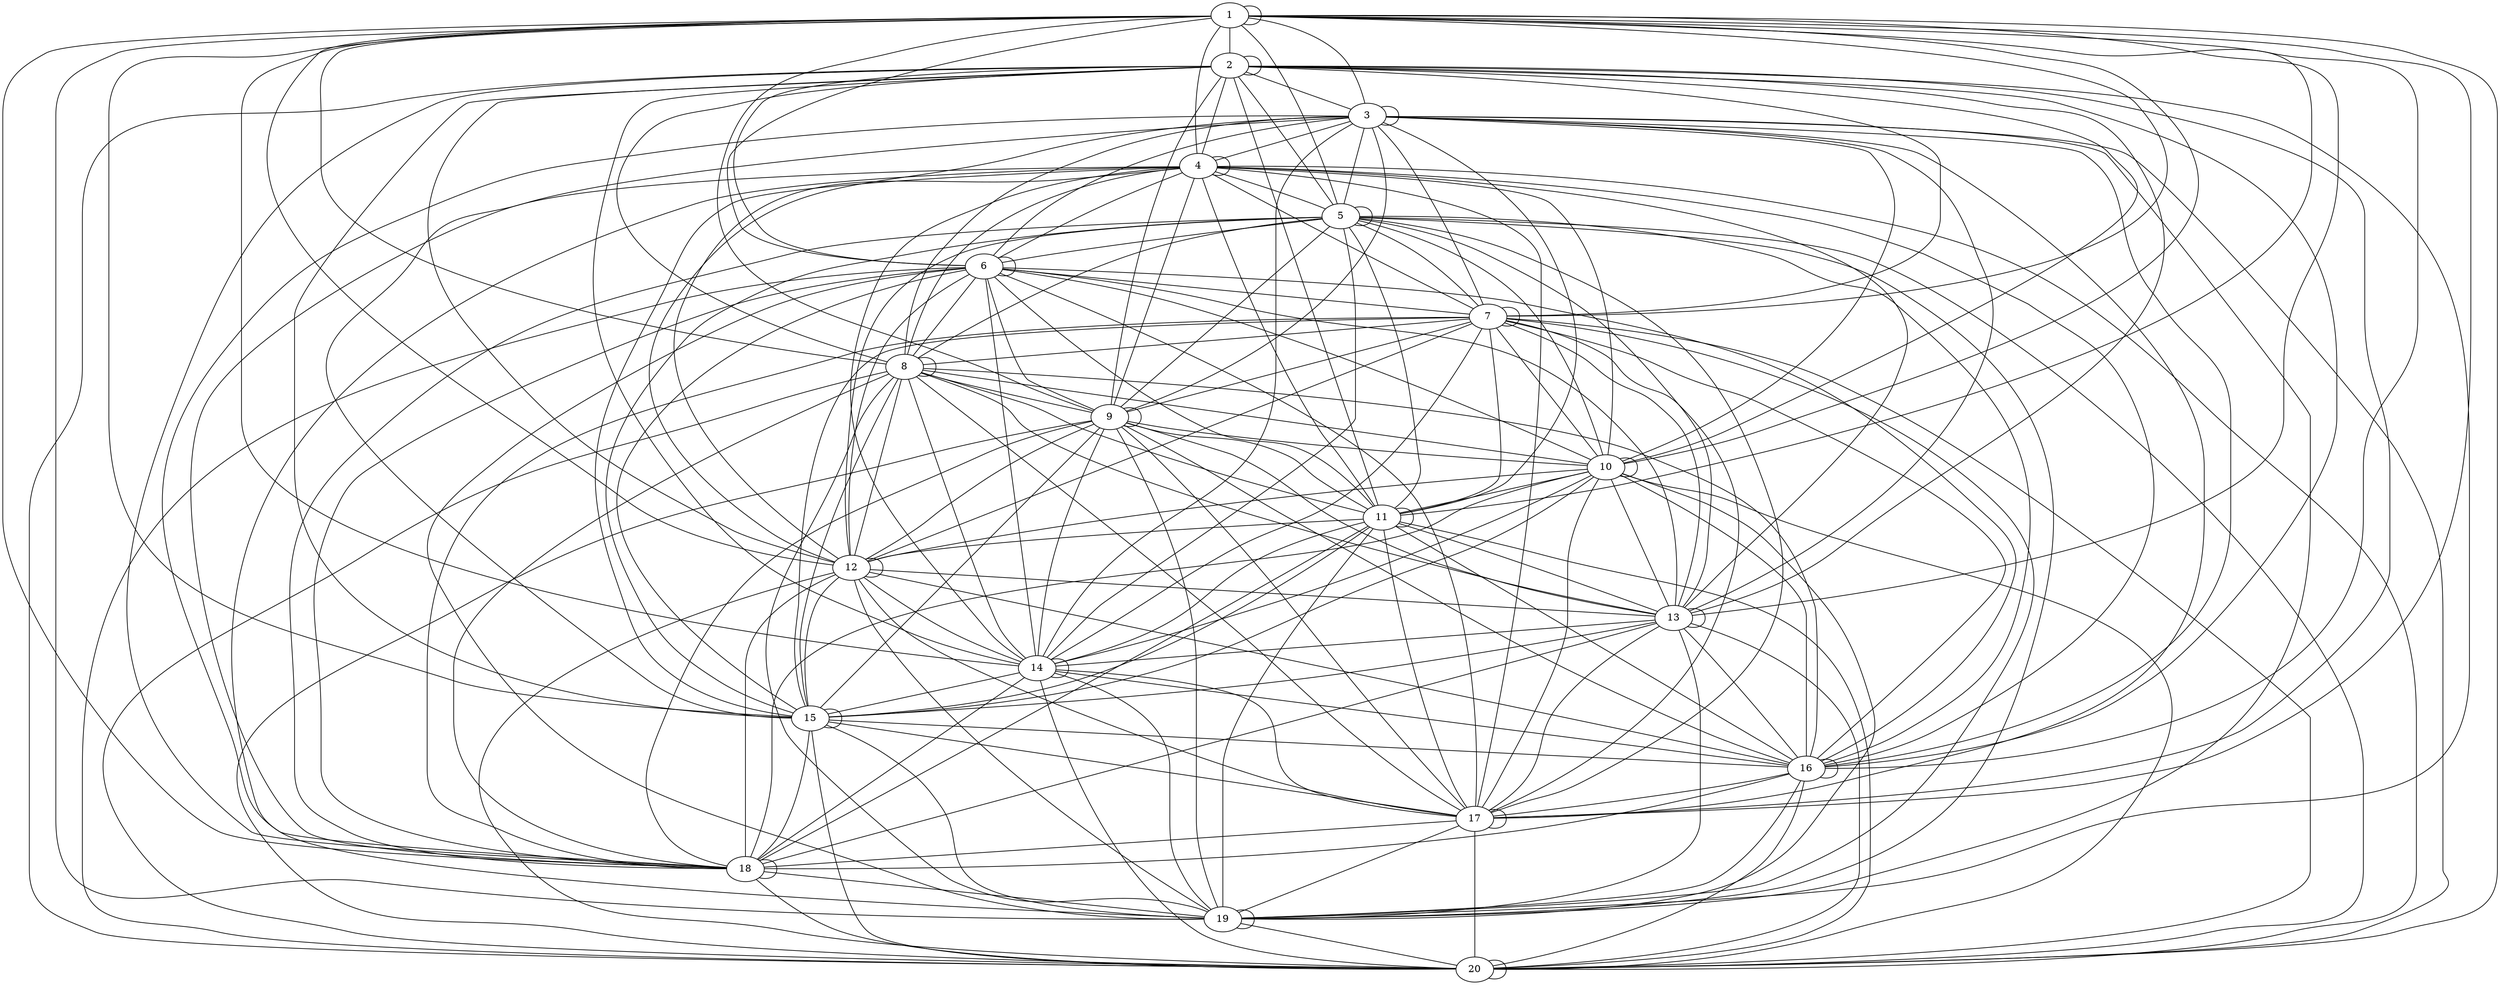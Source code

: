 graph  {
1 [host_bandwidth_down="10 Mbit", host_bandwidth_up="10 Mbit"];
2 [host_bandwidth_down="10 Mbit", host_bandwidth_up="10 Mbit"];
3 [host_bandwidth_down="10 Mbit", host_bandwidth_up="10 Mbit"];
4 [host_bandwidth_down="10 Mbit", host_bandwidth_up="10 Mbit"];
5 [host_bandwidth_down="10 Mbit", host_bandwidth_up="10 Mbit"];
6 [host_bandwidth_down="10 Mbit", host_bandwidth_up="10 Mbit"];
7 [host_bandwidth_down="10 Mbit", host_bandwidth_up="10 Mbit"];
8 [host_bandwidth_down="10 Mbit", host_bandwidth_up="10 Mbit"];
9 [host_bandwidth_down="10 Mbit", host_bandwidth_up="10 Mbit"];
10 [host_bandwidth_down="10 Mbit", host_bandwidth_up="10 Mbit"];
11 [host_bandwidth_down="10 Mbit", host_bandwidth_up="10 Mbit"];
12 [host_bandwidth_down="10 Mbit", host_bandwidth_up="10 Mbit"];
13 [host_bandwidth_down="10 Mbit", host_bandwidth_up="10 Mbit"];
14 [host_bandwidth_down="10 Mbit", host_bandwidth_up="10 Mbit"];
15 [host_bandwidth_down="10 Mbit", host_bandwidth_up="10 Mbit"];
16 [host_bandwidth_down="10 Mbit", host_bandwidth_up="10 Mbit"];
17 [host_bandwidth_down="10 Mbit", host_bandwidth_up="10 Mbit"];
18 [host_bandwidth_down="10 Mbit", host_bandwidth_up="10 Mbit"];
19 [host_bandwidth_down="10 Mbit", host_bandwidth_up="10 Mbit"];
20 [host_bandwidth_down="10 Mbit", host_bandwidth_up="10 Mbit"];
1 -- 1  [latency="10 ms", packet_loss="0.0", weight=0];
1 -- 2  [latency="10 ms", packet_loss="0.0", weight=1];
1 -- 3  [latency="10 ms", packet_loss="0.0", weight=1];
1 -- 4  [latency="10 ms", packet_loss="0.0", weight=1];
1 -- 5  [latency="10 ms", packet_loss="0.0", weight=1];
1 -- 6  [latency="10 ms", packet_loss="0.0", weight=1];
1 -- 7  [latency="10 ms", packet_loss="0.0", weight=1];
1 -- 8  [latency="10 ms", packet_loss="0.0", weight=1];
1 -- 9  [latency="10 ms", packet_loss="0.0", weight=1];
1 -- 10  [latency="10 ms", packet_loss="0.0", weight=1];
1 -- 11  [latency="10 ms", packet_loss="0.0", weight=1];
1 -- 12  [latency="10 ms", packet_loss="0.0", weight=1];
1 -- 13  [latency="10 ms", packet_loss="0.0", weight=1];
1 -- 14  [latency="10 ms", packet_loss="0.0", weight=1];
1 -- 15  [latency="10 ms", packet_loss="0.0", weight=1];
1 -- 16  [latency="10 ms", packet_loss="0.0", weight=1];
1 -- 17  [latency="10 ms", packet_loss="0.0", weight=1];
1 -- 18  [latency="10 ms", packet_loss="0.0", weight=1];
1 -- 19  [latency="10 ms", packet_loss="0.0", weight=1];
1 -- 20  [latency="10 ms", packet_loss="0.0", weight=1];
2 -- 2  [latency="10 ms", packet_loss="0.0", weight=0];
2 -- 3  [latency="10 ms", packet_loss="0.0", weight=1];
2 -- 4  [latency="10 ms", packet_loss="0.0", weight=1];
2 -- 5  [latency="10 ms", packet_loss="0.0", weight=1];
2 -- 6  [latency="10 ms", packet_loss="0.0", weight=1];
2 -- 7  [latency="10 ms", packet_loss="0.0", weight=1];
2 -- 8  [latency="10 ms", packet_loss="0.0", weight=1];
2 -- 9  [latency="10 ms", packet_loss="0.0", weight=1];
2 -- 10  [latency="10 ms", packet_loss="0.0", weight=1];
2 -- 11  [latency="10 ms", packet_loss="0.0", weight=1];
2 -- 12  [latency="10 ms", packet_loss="0.0", weight=1];
2 -- 13  [latency="10 ms", packet_loss="0.0", weight=1];
2 -- 14  [latency="10 ms", packet_loss="0.0", weight=1];
2 -- 15  [latency="10 ms", packet_loss="0.0", weight=1];
2 -- 16  [latency="10 ms", packet_loss="0.0", weight=1];
2 -- 17  [latency="10 ms", packet_loss="0.0", weight=1];
2 -- 18  [latency="10 ms", packet_loss="0.0", weight=1];
2 -- 19  [latency="10 ms", packet_loss="0.0", weight=1];
2 -- 20  [latency="10 ms", packet_loss="0.0", weight=1];
3 -- 3  [latency="10 ms", packet_loss="0.0", weight=0];
3 -- 4  [latency="10 ms", packet_loss="0.0", weight=1];
3 -- 5  [latency="10 ms", packet_loss="0.0", weight=1];
3 -- 6  [latency="10 ms", packet_loss="0.0", weight=1];
3 -- 7  [latency="10 ms", packet_loss="0.0", weight=1];
3 -- 8  [latency="10 ms", packet_loss="0.0", weight=1];
3 -- 9  [latency="10 ms", packet_loss="0.0", weight=1];
3 -- 10  [latency="10 ms", packet_loss="0.0", weight=1];
3 -- 11  [latency="10 ms", packet_loss="0.0", weight=1];
3 -- 12  [latency="10 ms", packet_loss="0.0", weight=1];
3 -- 13  [latency="10 ms", packet_loss="0.0", weight=1];
3 -- 14  [latency="10 ms", packet_loss="0.0", weight=1];
3 -- 15  [latency="10 ms", packet_loss="0.0", weight=1];
3 -- 16  [latency="10 ms", packet_loss="0.0", weight=1];
3 -- 17  [latency="10 ms", packet_loss="0.0", weight=1];
3 -- 18  [latency="10 ms", packet_loss="0.0", weight=1];
3 -- 19  [latency="10 ms", packet_loss="0.0", weight=1];
3 -- 20  [latency="10 ms", packet_loss="0.0", weight=1];
4 -- 4  [latency="10 ms", packet_loss="0.0", weight=0];
4 -- 5  [latency="10 ms", packet_loss="0.0", weight=1];
4 -- 6  [latency="10 ms", packet_loss="0.0", weight=1];
4 -- 7  [latency="10 ms", packet_loss="0.0", weight=1];
4 -- 8  [latency="10 ms", packet_loss="0.0", weight=1];
4 -- 9  [latency="10 ms", packet_loss="0.0", weight=1];
4 -- 10  [latency="10 ms", packet_loss="0.0", weight=1];
4 -- 11  [latency="10 ms", packet_loss="0.0", weight=1];
4 -- 12  [latency="10 ms", packet_loss="0.0", weight=1];
4 -- 13  [latency="10 ms", packet_loss="0.0", weight=1];
4 -- 14  [latency="10 ms", packet_loss="0.0", weight=1];
4 -- 15  [latency="10 ms", packet_loss="0.0", weight=1];
4 -- 16  [latency="10 ms", packet_loss="0.0", weight=1];
4 -- 17  [latency="10 ms", packet_loss="0.0", weight=1];
4 -- 18  [latency="10 ms", packet_loss="0.0", weight=1];
4 -- 19  [latency="10 ms", packet_loss="0.0", weight=1];
4 -- 20  [latency="10 ms", packet_loss="0.0", weight=1];
5 -- 5  [latency="10 ms", packet_loss="0.0", weight=0];
5 -- 6  [latency="10 ms", packet_loss="0.0", weight=1];
5 -- 7  [latency="10 ms", packet_loss="0.0", weight=1];
5 -- 8  [latency="10 ms", packet_loss="0.0", weight=1];
5 -- 9  [latency="10 ms", packet_loss="0.0", weight=1];
5 -- 10  [latency="10 ms", packet_loss="0.0", weight=1];
5 -- 11  [latency="10 ms", packet_loss="0.0", weight=1];
5 -- 12  [latency="10 ms", packet_loss="0.0", weight=1];
5 -- 13  [latency="10 ms", packet_loss="0.0", weight=1];
5 -- 14  [latency="10 ms", packet_loss="0.0", weight=1];
5 -- 15  [latency="10 ms", packet_loss="0.0", weight=1];
5 -- 16  [latency="10 ms", packet_loss="0.0", weight=1];
5 -- 17  [latency="10 ms", packet_loss="0.0", weight=1];
5 -- 18  [latency="10 ms", packet_loss="0.0", weight=1];
5 -- 19  [latency="10 ms", packet_loss="0.0", weight=1];
5 -- 20  [latency="10 ms", packet_loss="0.0", weight=1];
6 -- 6  [latency="10 ms", packet_loss="0.0", weight=0];
6 -- 7  [latency="10 ms", packet_loss="0.0", weight=1];
6 -- 8  [latency="10 ms", packet_loss="0.0", weight=1];
6 -- 9  [latency="10 ms", packet_loss="0.0", weight=1];
6 -- 10  [latency="10 ms", packet_loss="0.0", weight=1];
6 -- 11  [latency="10 ms", packet_loss="0.0", weight=1];
6 -- 12  [latency="10 ms", packet_loss="0.0", weight=1];
6 -- 13  [latency="10 ms", packet_loss="0.0", weight=1];
6 -- 14  [latency="10 ms", packet_loss="0.0", weight=1];
6 -- 15  [latency="10 ms", packet_loss="0.0", weight=1];
6 -- 16  [latency="10 ms", packet_loss="0.0", weight=1];
6 -- 17  [latency="10 ms", packet_loss="0.0", weight=1];
6 -- 18  [latency="10 ms", packet_loss="0.0", weight=1];
6 -- 19  [latency="10 ms", packet_loss="0.0", weight=1];
6 -- 20  [latency="10 ms", packet_loss="0.0", weight=1];
7 -- 7  [latency="10 ms", packet_loss="0.0", weight=0];
7 -- 8  [latency="10 ms", packet_loss="0.0", weight=1];
7 -- 9  [latency="10 ms", packet_loss="0.0", weight=1];
7 -- 10  [latency="10 ms", packet_loss="0.0", weight=1];
7 -- 11  [latency="10 ms", packet_loss="0.0", weight=1];
7 -- 12  [latency="10 ms", packet_loss="0.0", weight=1];
7 -- 13  [latency="10 ms", packet_loss="0.0", weight=1];
7 -- 14  [latency="10 ms", packet_loss="0.0", weight=1];
7 -- 15  [latency="10 ms", packet_loss="0.0", weight=1];
7 -- 16  [latency="10 ms", packet_loss="0.0", weight=1];
7 -- 17  [latency="10 ms", packet_loss="0.0", weight=1];
7 -- 18  [latency="10 ms", packet_loss="0.0", weight=1];
7 -- 19  [latency="10 ms", packet_loss="0.0", weight=1];
7 -- 20  [latency="10 ms", packet_loss="0.0", weight=1];
8 -- 8  [latency="10 ms", packet_loss="0.0", weight=0];
8 -- 9  [latency="10 ms", packet_loss="0.0", weight=1];
8 -- 10  [latency="10 ms", packet_loss="0.0", weight=1];
8 -- 11  [latency="10 ms", packet_loss="0.0", weight=1];
8 -- 12  [latency="10 ms", packet_loss="0.0", weight=1];
8 -- 13  [latency="10 ms", packet_loss="0.0", weight=1];
8 -- 14  [latency="10 ms", packet_loss="0.0", weight=1];
8 -- 15  [latency="10 ms", packet_loss="0.0", weight=1];
8 -- 16  [latency="10 ms", packet_loss="0.0", weight=1];
8 -- 17  [latency="10 ms", packet_loss="0.0", weight=1];
8 -- 18  [latency="10 ms", packet_loss="0.0", weight=1];
8 -- 19  [latency="10 ms", packet_loss="0.0", weight=1];
8 -- 20  [latency="10 ms", packet_loss="0.0", weight=1];
9 -- 9  [latency="10 ms", packet_loss="0.0", weight=0];
9 -- 10  [latency="10 ms", packet_loss="0.0", weight=1];
9 -- 11  [latency="10 ms", packet_loss="0.0", weight=1];
9 -- 12  [latency="10 ms", packet_loss="0.0", weight=1];
9 -- 13  [latency="10 ms", packet_loss="0.0", weight=1];
9 -- 14  [latency="10 ms", packet_loss="0.0", weight=1];
9 -- 15  [latency="10 ms", packet_loss="0.0", weight=1];
9 -- 16  [latency="10 ms", packet_loss="0.0", weight=1];
9 -- 17  [latency="10 ms", packet_loss="0.0", weight=1];
9 -- 18  [latency="10 ms", packet_loss="0.0", weight=1];
9 -- 19  [latency="10 ms", packet_loss="0.0", weight=1];
9 -- 20  [latency="10 ms", packet_loss="0.0", weight=1];
10 -- 10  [latency="10 ms", packet_loss="0.0", weight=0];
10 -- 11  [latency="10 ms", packet_loss="0.0", weight=1];
10 -- 12  [latency="10 ms", packet_loss="0.0", weight=1];
10 -- 13  [latency="10 ms", packet_loss="0.0", weight=1];
10 -- 14  [latency="10 ms", packet_loss="0.0", weight=1];
10 -- 15  [latency="10 ms", packet_loss="0.0", weight=1];
10 -- 16  [latency="10 ms", packet_loss="0.0", weight=1];
10 -- 17  [latency="10 ms", packet_loss="0.0", weight=1];
10 -- 18  [latency="10 ms", packet_loss="0.0", weight=1];
10 -- 19  [latency="10 ms", packet_loss="0.0", weight=1];
10 -- 20  [latency="10 ms", packet_loss="0.0", weight=1];
11 -- 11  [latency="10 ms", packet_loss="0.0", weight=0];
11 -- 12  [latency="10 ms", packet_loss="0.0", weight=1];
11 -- 13  [latency="10 ms", packet_loss="0.0", weight=1];
11 -- 14  [latency="10 ms", packet_loss="0.0", weight=1];
11 -- 15  [latency="10 ms", packet_loss="0.0", weight=1];
11 -- 16  [latency="10 ms", packet_loss="0.0", weight=1];
11 -- 17  [latency="10 ms", packet_loss="0.0", weight=1];
11 -- 18  [latency="10 ms", packet_loss="0.0", weight=1];
11 -- 19  [latency="10 ms", packet_loss="0.0", weight=1];
11 -- 20  [latency="10 ms", packet_loss="0.0", weight=1];
12 -- 12  [latency="10 ms", packet_loss="0.0", weight=0];
12 -- 13  [latency="10 ms", packet_loss="0.0", weight=1];
12 -- 14  [latency="10 ms", packet_loss="0.0", weight=1];
12 -- 15  [latency="10 ms", packet_loss="0.0", weight=1];
12 -- 16  [latency="10 ms", packet_loss="0.0", weight=1];
12 -- 17  [latency="10 ms", packet_loss="0.0", weight=1];
12 -- 18  [latency="10 ms", packet_loss="0.0", weight=1];
12 -- 19  [latency="10 ms", packet_loss="0.0", weight=1];
12 -- 20  [latency="10 ms", packet_loss="0.0", weight=1];
13 -- 13  [latency="10 ms", packet_loss="0.0", weight=0];
13 -- 14  [latency="10 ms", packet_loss="0.0", weight=1];
13 -- 15  [latency="10 ms", packet_loss="0.0", weight=1];
13 -- 16  [latency="10 ms", packet_loss="0.0", weight=1];
13 -- 17  [latency="10 ms", packet_loss="0.0", weight=1];
13 -- 18  [latency="10 ms", packet_loss="0.0", weight=1];
13 -- 19  [latency="10 ms", packet_loss="0.0", weight=1];
13 -- 20  [latency="10 ms", packet_loss="0.0", weight=1];
14 -- 14  [latency="10 ms", packet_loss="0.0", weight=0];
14 -- 15  [latency="10 ms", packet_loss="0.0", weight=1];
14 -- 16  [latency="10 ms", packet_loss="0.0", weight=1];
14 -- 17  [latency="10 ms", packet_loss="0.0", weight=1];
14 -- 18  [latency="10 ms", packet_loss="0.0", weight=1];
14 -- 19  [latency="10 ms", packet_loss="0.0", weight=1];
14 -- 20  [latency="10 ms", packet_loss="0.0", weight=1];
15 -- 15  [latency="10 ms", packet_loss="0.0", weight=0];
15 -- 16  [latency="10 ms", packet_loss="0.0", weight=1];
15 -- 17  [latency="10 ms", packet_loss="0.0", weight=1];
15 -- 18  [latency="10 ms", packet_loss="0.0", weight=1];
15 -- 19  [latency="10 ms", packet_loss="0.0", weight=1];
15 -- 20  [latency="10 ms", packet_loss="0.0", weight=1];
16 -- 16  [latency="10 ms", packet_loss="0.0", weight=0];
16 -- 17  [latency="10 ms", packet_loss="0.0", weight=1];
16 -- 18  [latency="10 ms", packet_loss="0.0", weight=1];
16 -- 19  [latency="10 ms", packet_loss="0.0", weight=1];
16 -- 20  [latency="10 ms", packet_loss="0.0", weight=1];
17 -- 17  [latency="10 ms", packet_loss="0.0", weight=0];
17 -- 18  [latency="10 ms", packet_loss="0.0", weight=1];
17 -- 19  [latency="10 ms", packet_loss="0.0", weight=1];
17 -- 20  [latency="10 ms", packet_loss="0.0", weight=1];
18 -- 18  [latency="10 ms", packet_loss="0.0", weight=0];
18 -- 19  [latency="10 ms", packet_loss="0.0", weight=1];
18 -- 20  [latency="10 ms", packet_loss="0.0", weight=1];
19 -- 19  [latency="10 ms", packet_loss="0.0", weight=0];
19 -- 20  [latency="10 ms", packet_loss="0.0", weight=1];
20 -- 20  [latency="10 ms", packet_loss="0.0", weight=0];
}
